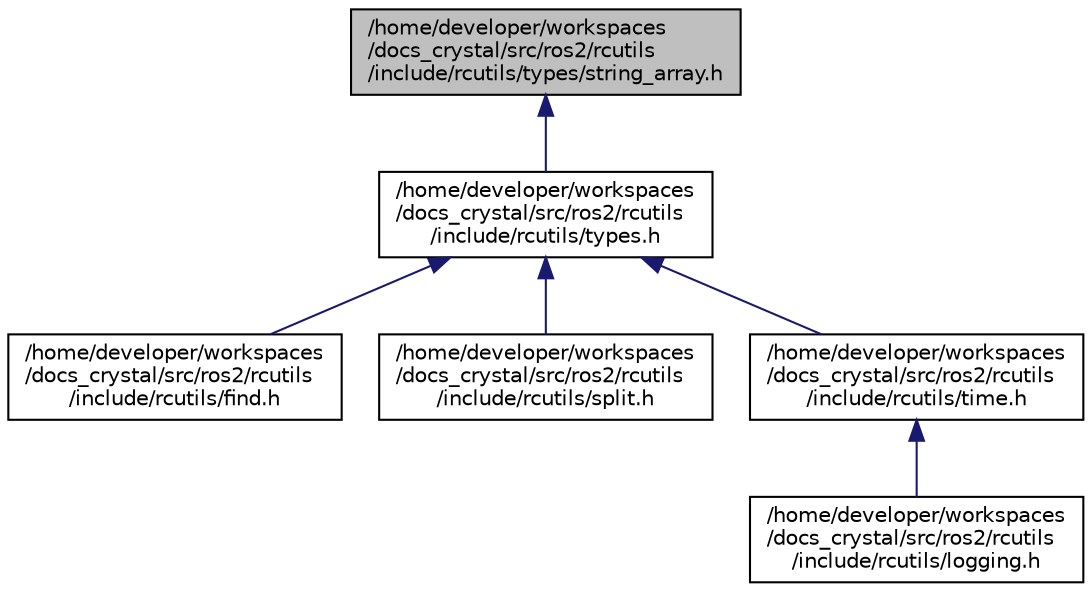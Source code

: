 digraph "/home/developer/workspaces/docs_crystal/src/ros2/rcutils/include/rcutils/types/string_array.h"
{
  edge [fontname="Helvetica",fontsize="10",labelfontname="Helvetica",labelfontsize="10"];
  node [fontname="Helvetica",fontsize="10",shape=record];
  Node8 [label="/home/developer/workspaces\l/docs_crystal/src/ros2/rcutils\l/include/rcutils/types/string_array.h",height=0.2,width=0.4,color="black", fillcolor="grey75", style="filled", fontcolor="black"];
  Node8 -> Node9 [dir="back",color="midnightblue",fontsize="10",style="solid",fontname="Helvetica"];
  Node9 [label="/home/developer/workspaces\l/docs_crystal/src/ros2/rcutils\l/include/rcutils/types.h",height=0.2,width=0.4,color="black", fillcolor="white", style="filled",URL="$types_8h.html"];
  Node9 -> Node10 [dir="back",color="midnightblue",fontsize="10",style="solid",fontname="Helvetica"];
  Node10 [label="/home/developer/workspaces\l/docs_crystal/src/ros2/rcutils\l/include/rcutils/find.h",height=0.2,width=0.4,color="black", fillcolor="white", style="filled",URL="$find_8h.html"];
  Node9 -> Node11 [dir="back",color="midnightblue",fontsize="10",style="solid",fontname="Helvetica"];
  Node11 [label="/home/developer/workspaces\l/docs_crystal/src/ros2/rcutils\l/include/rcutils/split.h",height=0.2,width=0.4,color="black", fillcolor="white", style="filled",URL="$split_8h.html"];
  Node9 -> Node12 [dir="back",color="midnightblue",fontsize="10",style="solid",fontname="Helvetica"];
  Node12 [label="/home/developer/workspaces\l/docs_crystal/src/ros2/rcutils\l/include/rcutils/time.h",height=0.2,width=0.4,color="black", fillcolor="white", style="filled",URL="$time_8h.html"];
  Node12 -> Node13 [dir="back",color="midnightblue",fontsize="10",style="solid",fontname="Helvetica"];
  Node13 [label="/home/developer/workspaces\l/docs_crystal/src/ros2/rcutils\l/include/rcutils/logging.h",height=0.2,width=0.4,color="black", fillcolor="white", style="filled",URL="$logging_8h.html"];
}
